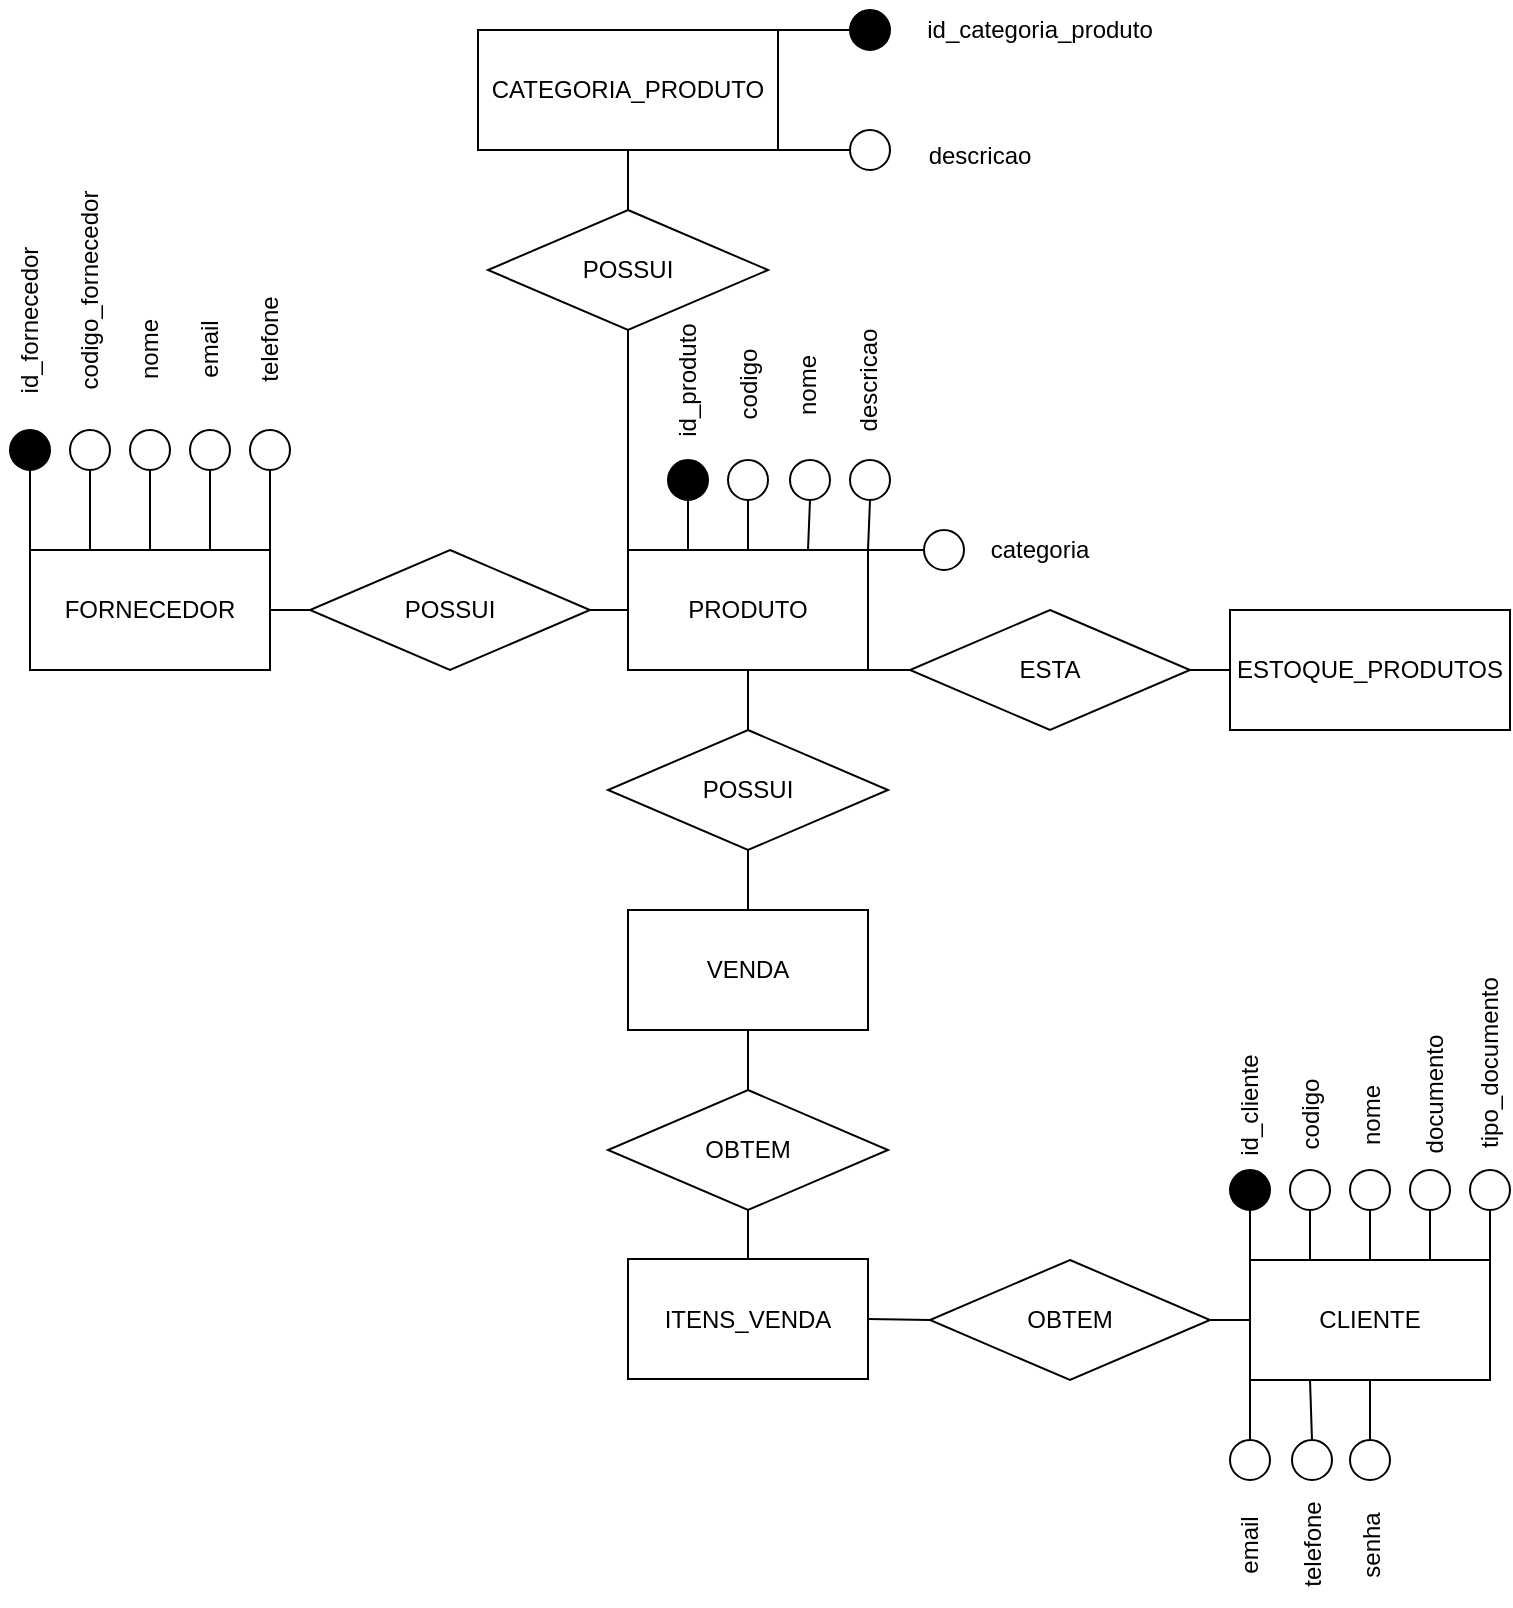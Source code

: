 <mxfile version="24.7.17">
  <diagram name="Página-1" id="qiO6tGmZQDndpgreDG9k">
    <mxGraphModel dx="1290" dy="557" grid="1" gridSize="10" guides="1" tooltips="1" connect="1" arrows="1" fold="1" page="1" pageScale="1" pageWidth="827" pageHeight="1169" math="0" shadow="0">
      <root>
        <mxCell id="0" />
        <mxCell id="1" parent="0" />
        <mxCell id="NQdcdel10DfEMZxih-fd-1" value="FORNECEDOR" style="rounded=0;whiteSpace=wrap;html=1;" vertex="1" parent="1">
          <mxGeometry x="40" y="395" width="120" height="60" as="geometry" />
        </mxCell>
        <mxCell id="NQdcdel10DfEMZxih-fd-3" value="PRODUTO" style="rounded=0;whiteSpace=wrap;html=1;" vertex="1" parent="1">
          <mxGeometry x="339" y="395" width="120" height="60" as="geometry" />
        </mxCell>
        <mxCell id="NQdcdel10DfEMZxih-fd-4" value="CLIENTE" style="rounded=0;whiteSpace=wrap;html=1;" vertex="1" parent="1">
          <mxGeometry x="650" y="750" width="120" height="60" as="geometry" />
        </mxCell>
        <mxCell id="NQdcdel10DfEMZxih-fd-5" value="VENDA" style="rounded=0;whiteSpace=wrap;html=1;" vertex="1" parent="1">
          <mxGeometry x="339" y="575" width="120" height="60" as="geometry" />
        </mxCell>
        <mxCell id="NQdcdel10DfEMZxih-fd-6" value="ITENS_VENDA" style="rounded=0;whiteSpace=wrap;html=1;" vertex="1" parent="1">
          <mxGeometry x="339" y="749.5" width="120" height="60" as="geometry" />
        </mxCell>
        <mxCell id="NQdcdel10DfEMZxih-fd-7" value="ESTOQUE_PRODUTOS" style="rounded=0;whiteSpace=wrap;html=1;" vertex="1" parent="1">
          <mxGeometry x="640" y="425" width="140" height="60" as="geometry" />
        </mxCell>
        <mxCell id="NQdcdel10DfEMZxih-fd-8" value="CATEGORIA_PRODUTO" style="rounded=0;whiteSpace=wrap;html=1;" vertex="1" parent="1">
          <mxGeometry x="264" y="135" width="150" height="60" as="geometry" />
        </mxCell>
        <mxCell id="NQdcdel10DfEMZxih-fd-9" value="POSSUI" style="rhombus;whiteSpace=wrap;html=1;" vertex="1" parent="1">
          <mxGeometry x="269" y="225" width="140" height="60" as="geometry" />
        </mxCell>
        <mxCell id="NQdcdel10DfEMZxih-fd-11" value="POSSUI" style="rhombus;whiteSpace=wrap;html=1;" vertex="1" parent="1">
          <mxGeometry x="180" y="395" width="140" height="60" as="geometry" />
        </mxCell>
        <mxCell id="NQdcdel10DfEMZxih-fd-12" value="OBTEM" style="rhombus;whiteSpace=wrap;html=1;" vertex="1" parent="1">
          <mxGeometry x="490" y="750" width="140" height="60" as="geometry" />
        </mxCell>
        <mxCell id="NQdcdel10DfEMZxih-fd-13" value="ESTA" style="rhombus;whiteSpace=wrap;html=1;" vertex="1" parent="1">
          <mxGeometry x="480" y="425" width="140" height="60" as="geometry" />
        </mxCell>
        <mxCell id="NQdcdel10DfEMZxih-fd-14" value="POSSUI" style="rhombus;whiteSpace=wrap;html=1;" vertex="1" parent="1">
          <mxGeometry x="329" y="485" width="140" height="60" as="geometry" />
        </mxCell>
        <mxCell id="NQdcdel10DfEMZxih-fd-15" value="OBTEM" style="rhombus;whiteSpace=wrap;html=1;" vertex="1" parent="1">
          <mxGeometry x="329" y="665" width="140" height="60" as="geometry" />
        </mxCell>
        <mxCell id="NQdcdel10DfEMZxih-fd-16" value="" style="endArrow=none;html=1;rounded=0;entryX=0.5;entryY=1;entryDx=0;entryDy=0;" edge="1" parent="1" target="NQdcdel10DfEMZxih-fd-8">
          <mxGeometry width="50" height="50" relative="1" as="geometry">
            <mxPoint x="339" y="225" as="sourcePoint" />
            <mxPoint x="380" y="355" as="targetPoint" />
          </mxGeometry>
        </mxCell>
        <mxCell id="NQdcdel10DfEMZxih-fd-19" value="" style="endArrow=none;html=1;rounded=0;entryX=0;entryY=0.5;entryDx=0;entryDy=0;exitX=1;exitY=0.5;exitDx=0;exitDy=0;" edge="1" parent="1" source="NQdcdel10DfEMZxih-fd-11" target="NQdcdel10DfEMZxih-fd-3">
          <mxGeometry width="50" height="50" relative="1" as="geometry">
            <mxPoint x="70" y="645" as="sourcePoint" />
            <mxPoint x="120" y="595" as="targetPoint" />
          </mxGeometry>
        </mxCell>
        <mxCell id="NQdcdel10DfEMZxih-fd-20" value="" style="endArrow=none;html=1;rounded=0;entryX=0;entryY=0.5;entryDx=0;entryDy=0;exitX=1;exitY=0.5;exitDx=0;exitDy=0;" edge="1" parent="1" source="NQdcdel10DfEMZxih-fd-1" target="NQdcdel10DfEMZxih-fd-11">
          <mxGeometry width="50" height="50" relative="1" as="geometry">
            <mxPoint x="140" y="565" as="sourcePoint" />
            <mxPoint x="190" y="515" as="targetPoint" />
          </mxGeometry>
        </mxCell>
        <mxCell id="NQdcdel10DfEMZxih-fd-21" value="" style="endArrow=none;html=1;rounded=0;entryX=0.5;entryY=1;entryDx=0;entryDy=0;exitX=0.5;exitY=0;exitDx=0;exitDy=0;" edge="1" parent="1" source="NQdcdel10DfEMZxih-fd-14" target="NQdcdel10DfEMZxih-fd-3">
          <mxGeometry width="50" height="50" relative="1" as="geometry">
            <mxPoint x="210" y="665" as="sourcePoint" />
            <mxPoint x="260" y="615" as="targetPoint" />
          </mxGeometry>
        </mxCell>
        <mxCell id="NQdcdel10DfEMZxih-fd-22" value="" style="endArrow=none;html=1;rounded=0;entryX=0.5;entryY=1;entryDx=0;entryDy=0;exitX=0.5;exitY=0;exitDx=0;exitDy=0;" edge="1" parent="1" source="NQdcdel10DfEMZxih-fd-5" target="NQdcdel10DfEMZxih-fd-14">
          <mxGeometry width="50" height="50" relative="1" as="geometry">
            <mxPoint x="120" y="635" as="sourcePoint" />
            <mxPoint x="170" y="585" as="targetPoint" />
          </mxGeometry>
        </mxCell>
        <mxCell id="NQdcdel10DfEMZxih-fd-23" value="" style="endArrow=none;html=1;rounded=0;entryX=0.5;entryY=1;entryDx=0;entryDy=0;exitX=0.5;exitY=0;exitDx=0;exitDy=0;" edge="1" parent="1" source="NQdcdel10DfEMZxih-fd-15" target="NQdcdel10DfEMZxih-fd-5">
          <mxGeometry width="50" height="50" relative="1" as="geometry">
            <mxPoint x="-30" y="655" as="sourcePoint" />
            <mxPoint x="20" y="605" as="targetPoint" />
          </mxGeometry>
        </mxCell>
        <mxCell id="NQdcdel10DfEMZxih-fd-24" value="" style="endArrow=none;html=1;rounded=0;entryX=0.5;entryY=1;entryDx=0;entryDy=0;exitX=0.5;exitY=0;exitDx=0;exitDy=0;" edge="1" parent="1" source="NQdcdel10DfEMZxih-fd-6" target="NQdcdel10DfEMZxih-fd-15">
          <mxGeometry width="50" height="50" relative="1" as="geometry">
            <mxPoint x="170" y="755" as="sourcePoint" />
            <mxPoint x="220" y="705" as="targetPoint" />
          </mxGeometry>
        </mxCell>
        <mxCell id="NQdcdel10DfEMZxih-fd-25" value="" style="endArrow=none;html=1;rounded=0;exitX=1;exitY=0.5;exitDx=0;exitDy=0;entryX=0;entryY=0.5;entryDx=0;entryDy=0;" edge="1" parent="1" source="NQdcdel10DfEMZxih-fd-6" target="NQdcdel10DfEMZxih-fd-12">
          <mxGeometry width="50" height="50" relative="1" as="geometry">
            <mxPoint x="570" y="665" as="sourcePoint" />
            <mxPoint x="620" y="615" as="targetPoint" />
          </mxGeometry>
        </mxCell>
        <mxCell id="NQdcdel10DfEMZxih-fd-26" value="" style="endArrow=none;html=1;rounded=0;exitX=1;exitY=0.5;exitDx=0;exitDy=0;entryX=0;entryY=0.5;entryDx=0;entryDy=0;" edge="1" parent="1" source="NQdcdel10DfEMZxih-fd-12" target="NQdcdel10DfEMZxih-fd-4">
          <mxGeometry width="50" height="50" relative="1" as="geometry">
            <mxPoint x="520" y="645" as="sourcePoint" />
            <mxPoint x="570" y="595" as="targetPoint" />
          </mxGeometry>
        </mxCell>
        <mxCell id="NQdcdel10DfEMZxih-fd-27" value="" style="endArrow=none;html=1;rounded=0;entryX=0;entryY=0.5;entryDx=0;entryDy=0;exitX=1;exitY=0.5;exitDx=0;exitDy=0;" edge="1" parent="1" source="NQdcdel10DfEMZxih-fd-13" target="NQdcdel10DfEMZxih-fd-7">
          <mxGeometry width="50" height="50" relative="1" as="geometry">
            <mxPoint x="680" y="705" as="sourcePoint" />
            <mxPoint x="730" y="655" as="targetPoint" />
          </mxGeometry>
        </mxCell>
        <mxCell id="NQdcdel10DfEMZxih-fd-29" value="" style="ellipse;BlackSpace=wrap;html=1;aspect=fixed;fillColor=#000000;" vertex="1" parent="1">
          <mxGeometry x="30" y="335" width="20" height="20" as="geometry" />
        </mxCell>
        <mxCell id="NQdcdel10DfEMZxih-fd-30" value="" style="endArrow=none;html=1;rounded=0;entryX=0.5;entryY=1;entryDx=0;entryDy=0;exitX=0;exitY=0;exitDx=0;exitDy=0;" edge="1" parent="1" source="NQdcdel10DfEMZxih-fd-1" target="NQdcdel10DfEMZxih-fd-29">
          <mxGeometry width="50" height="50" relative="1" as="geometry">
            <mxPoint x="-30" y="475" as="sourcePoint" />
            <mxPoint x="20" y="425" as="targetPoint" />
          </mxGeometry>
        </mxCell>
        <mxCell id="NQdcdel10DfEMZxih-fd-31" value="" style="ellipse;whiteSpace=wrap;html=1;aspect=fixed;" vertex="1" parent="1">
          <mxGeometry x="60" y="335" width="20" height="20" as="geometry" />
        </mxCell>
        <mxCell id="NQdcdel10DfEMZxih-fd-32" value="" style="endArrow=none;html=1;rounded=0;entryX=0.5;entryY=1;entryDx=0;entryDy=0;exitX=0.25;exitY=0;exitDx=0;exitDy=0;" edge="1" parent="1" source="NQdcdel10DfEMZxih-fd-1" target="NQdcdel10DfEMZxih-fd-31">
          <mxGeometry width="50" height="50" relative="1" as="geometry">
            <mxPoint y="605" as="sourcePoint" />
            <mxPoint x="50" y="555" as="targetPoint" />
          </mxGeometry>
        </mxCell>
        <mxCell id="NQdcdel10DfEMZxih-fd-33" value="" style="ellipse;whiteSpace=wrap;html=1;aspect=fixed;" vertex="1" parent="1">
          <mxGeometry x="90" y="335" width="20" height="20" as="geometry" />
        </mxCell>
        <mxCell id="NQdcdel10DfEMZxih-fd-34" value="" style="endArrow=none;html=1;rounded=0;entryX=0.5;entryY=1;entryDx=0;entryDy=0;exitX=0.5;exitY=0;exitDx=0;exitDy=0;" edge="1" parent="1" source="NQdcdel10DfEMZxih-fd-1" target="NQdcdel10DfEMZxih-fd-33">
          <mxGeometry width="50" height="50" relative="1" as="geometry">
            <mxPoint x="110" y="665" as="sourcePoint" />
            <mxPoint x="160" y="615" as="targetPoint" />
          </mxGeometry>
        </mxCell>
        <mxCell id="NQdcdel10DfEMZxih-fd-35" value="" style="ellipse;whiteSpace=wrap;html=1;aspect=fixed;" vertex="1" parent="1">
          <mxGeometry x="120" y="335" width="20" height="20" as="geometry" />
        </mxCell>
        <mxCell id="NQdcdel10DfEMZxih-fd-36" value="" style="endArrow=none;html=1;rounded=0;entryX=0.5;entryY=1;entryDx=0;entryDy=0;exitX=0.75;exitY=0;exitDx=0;exitDy=0;" edge="1" parent="1" source="NQdcdel10DfEMZxih-fd-1" target="NQdcdel10DfEMZxih-fd-35">
          <mxGeometry width="50" height="50" relative="1" as="geometry">
            <mxPoint y="605" as="sourcePoint" />
            <mxPoint x="50" y="555" as="targetPoint" />
          </mxGeometry>
        </mxCell>
        <mxCell id="NQdcdel10DfEMZxih-fd-37" value="" style="ellipse;whiteSpace=wrap;html=1;aspect=fixed;" vertex="1" parent="1">
          <mxGeometry x="150" y="335" width="20" height="20" as="geometry" />
        </mxCell>
        <mxCell id="NQdcdel10DfEMZxih-fd-38" value="" style="endArrow=none;html=1;rounded=0;entryX=0.5;entryY=1;entryDx=0;entryDy=0;exitX=1;exitY=0;exitDx=0;exitDy=0;" edge="1" parent="1" source="NQdcdel10DfEMZxih-fd-1" target="NQdcdel10DfEMZxih-fd-37">
          <mxGeometry width="50" height="50" relative="1" as="geometry">
            <mxPoint x="230" y="555" as="sourcePoint" />
            <mxPoint x="280" y="505" as="targetPoint" />
          </mxGeometry>
        </mxCell>
        <mxCell id="NQdcdel10DfEMZxih-fd-39" value="id_fornecedor" style="text;html=1;align=center;verticalAlign=middle;whiteSpace=wrap;rounded=0;rotation=-90;" vertex="1" parent="1">
          <mxGeometry y="265" width="80" height="30" as="geometry" />
        </mxCell>
        <mxCell id="NQdcdel10DfEMZxih-fd-40" value="codigo_fornecedor" style="text;html=1;align=center;verticalAlign=middle;whiteSpace=wrap;rounded=0;rotation=-90;" vertex="1" parent="1">
          <mxGeometry x="15" y="250" width="110" height="30" as="geometry" />
        </mxCell>
        <mxCell id="NQdcdel10DfEMZxih-fd-41" value="nome" style="text;html=1;align=center;verticalAlign=middle;whiteSpace=wrap;rounded=0;rotation=-90;" vertex="1" parent="1">
          <mxGeometry x="72.5" y="280" width="55" height="30" as="geometry" />
        </mxCell>
        <mxCell id="NQdcdel10DfEMZxih-fd-42" value="email" style="text;html=1;align=center;verticalAlign=middle;whiteSpace=wrap;rounded=0;rotation=-90;" vertex="1" parent="1">
          <mxGeometry x="102.5" y="280" width="55" height="30" as="geometry" />
        </mxCell>
        <mxCell id="NQdcdel10DfEMZxih-fd-43" value="telefone" style="text;html=1;align=center;verticalAlign=middle;whiteSpace=wrap;rounded=0;rotation=-90;" vertex="1" parent="1">
          <mxGeometry x="132.5" y="275" width="55" height="30" as="geometry" />
        </mxCell>
        <mxCell id="NQdcdel10DfEMZxih-fd-44" value="" style="ellipse;BlackSpace=wrap;html=1;aspect=fixed;fillColor=#000000;" vertex="1" parent="1">
          <mxGeometry x="450" y="125" width="20" height="20" as="geometry" />
        </mxCell>
        <mxCell id="NQdcdel10DfEMZxih-fd-45" value="" style="ellipse;whiteSpace=wrap;html=1;aspect=fixed;" vertex="1" parent="1">
          <mxGeometry x="450" y="185" width="20" height="20" as="geometry" />
        </mxCell>
        <mxCell id="NQdcdel10DfEMZxih-fd-46" value="" style="endArrow=none;html=1;rounded=0;exitX=0;exitY=0.5;exitDx=0;exitDy=0;entryX=1;entryY=0;entryDx=0;entryDy=0;" edge="1" parent="1" source="NQdcdel10DfEMZxih-fd-44" target="NQdcdel10DfEMZxih-fd-8">
          <mxGeometry width="50" height="50" relative="1" as="geometry">
            <mxPoint x="450" y="135" as="sourcePoint" />
            <mxPoint x="620" y="175" as="targetPoint" />
          </mxGeometry>
        </mxCell>
        <mxCell id="NQdcdel10DfEMZxih-fd-47" value="" style="endArrow=none;html=1;rounded=0;exitX=1;exitY=1;exitDx=0;exitDy=0;entryX=0;entryY=0.5;entryDx=0;entryDy=0;" edge="1" parent="1" source="NQdcdel10DfEMZxih-fd-8" target="NQdcdel10DfEMZxih-fd-45">
          <mxGeometry width="50" height="50" relative="1" as="geometry">
            <mxPoint x="540" y="255" as="sourcePoint" />
            <mxPoint x="590" y="205" as="targetPoint" />
          </mxGeometry>
        </mxCell>
        <mxCell id="NQdcdel10DfEMZxih-fd-48" value="id_categoria_produto" style="text;html=1;align=center;verticalAlign=middle;whiteSpace=wrap;rounded=0;" vertex="1" parent="1">
          <mxGeometry x="480" y="120" width="130" height="30" as="geometry" />
        </mxCell>
        <mxCell id="NQdcdel10DfEMZxih-fd-49" value="descricao" style="text;html=1;align=center;verticalAlign=middle;whiteSpace=wrap;rounded=0;" vertex="1" parent="1">
          <mxGeometry x="470" y="185" width="90" height="25" as="geometry" />
        </mxCell>
        <mxCell id="NQdcdel10DfEMZxih-fd-50" value="" style="endArrow=none;html=1;rounded=0;entryX=0.5;entryY=1;entryDx=0;entryDy=0;exitX=0;exitY=0;exitDx=0;exitDy=0;" edge="1" parent="1" source="NQdcdel10DfEMZxih-fd-3" target="NQdcdel10DfEMZxih-fd-9">
          <mxGeometry width="50" height="50" relative="1" as="geometry">
            <mxPoint x="140" y="685" as="sourcePoint" />
            <mxPoint x="340" y="375" as="targetPoint" />
          </mxGeometry>
        </mxCell>
        <mxCell id="NQdcdel10DfEMZxih-fd-52" value="" style="ellipse;BlackSpace=wrap;html=1;aspect=fixed;fillColor=#000000;" vertex="1" parent="1">
          <mxGeometry x="359" y="350" width="20" height="20" as="geometry" />
        </mxCell>
        <mxCell id="NQdcdel10DfEMZxih-fd-53" value="" style="endArrow=none;html=1;rounded=0;entryX=0.5;entryY=1;entryDx=0;entryDy=0;exitX=0.25;exitY=0;exitDx=0;exitDy=0;" edge="1" parent="1" source="NQdcdel10DfEMZxih-fd-3" target="NQdcdel10DfEMZxih-fd-52">
          <mxGeometry width="50" height="50" relative="1" as="geometry">
            <mxPoint x="40" y="550" as="sourcePoint" />
            <mxPoint x="90" y="500" as="targetPoint" />
          </mxGeometry>
        </mxCell>
        <mxCell id="NQdcdel10DfEMZxih-fd-56" value="" style="ellipse;whiteSpace=wrap;html=1;aspect=fixed;" vertex="1" parent="1">
          <mxGeometry x="389" y="350" width="20" height="20" as="geometry" />
        </mxCell>
        <mxCell id="NQdcdel10DfEMZxih-fd-57" value="" style="endArrow=none;html=1;rounded=0;entryX=0.5;entryY=1;entryDx=0;entryDy=0;exitX=0.5;exitY=0;exitDx=0;exitDy=0;" edge="1" parent="1" source="NQdcdel10DfEMZxih-fd-3" target="NQdcdel10DfEMZxih-fd-56">
          <mxGeometry width="50" height="50" relative="1" as="geometry">
            <mxPoint x="110" y="640" as="sourcePoint" />
            <mxPoint x="160" y="590" as="targetPoint" />
          </mxGeometry>
        </mxCell>
        <mxCell id="NQdcdel10DfEMZxih-fd-58" value="" style="ellipse;whiteSpace=wrap;html=1;aspect=fixed;" vertex="1" parent="1">
          <mxGeometry x="420" y="350" width="20" height="20" as="geometry" />
        </mxCell>
        <mxCell id="NQdcdel10DfEMZxih-fd-59" value="" style="endArrow=none;html=1;rounded=0;entryX=0.5;entryY=1;entryDx=0;entryDy=0;exitX=0.75;exitY=0;exitDx=0;exitDy=0;" edge="1" parent="1" source="NQdcdel10DfEMZxih-fd-3" target="NQdcdel10DfEMZxih-fd-58">
          <mxGeometry width="50" height="50" relative="1" as="geometry">
            <mxPoint x="260" y="580" as="sourcePoint" />
            <mxPoint x="310" y="530" as="targetPoint" />
          </mxGeometry>
        </mxCell>
        <mxCell id="NQdcdel10DfEMZxih-fd-60" value="" style="ellipse;whiteSpace=wrap;html=1;aspect=fixed;" vertex="1" parent="1">
          <mxGeometry x="450" y="350" width="20" height="20" as="geometry" />
        </mxCell>
        <mxCell id="NQdcdel10DfEMZxih-fd-61" value="" style="endArrow=none;html=1;rounded=0;entryX=0.5;entryY=1;entryDx=0;entryDy=0;exitX=1;exitY=0;exitDx=0;exitDy=0;" edge="1" parent="1" source="NQdcdel10DfEMZxih-fd-3" target="NQdcdel10DfEMZxih-fd-60">
          <mxGeometry width="50" height="50" relative="1" as="geometry">
            <mxPoint x="80" y="560" as="sourcePoint" />
            <mxPoint x="130" y="510" as="targetPoint" />
          </mxGeometry>
        </mxCell>
        <mxCell id="NQdcdel10DfEMZxih-fd-62" value="id_produto" style="text;html=1;align=center;verticalAlign=middle;whiteSpace=wrap;rounded=0;rotation=-90;" vertex="1" parent="1">
          <mxGeometry x="329" y="295" width="80" height="30" as="geometry" />
        </mxCell>
        <mxCell id="NQdcdel10DfEMZxih-fd-63" value="codigo" style="text;html=1;align=center;verticalAlign=middle;whiteSpace=wrap;rounded=0;rotation=-90;" vertex="1" parent="1">
          <mxGeometry x="368.5" y="300" width="61" height="25" as="geometry" />
        </mxCell>
        <mxCell id="NQdcdel10DfEMZxih-fd-64" value="nome" style="text;html=1;align=center;verticalAlign=middle;whiteSpace=wrap;rounded=0;rotation=-90;" vertex="1" parent="1">
          <mxGeometry x="398" y="300" width="61" height="25" as="geometry" />
        </mxCell>
        <mxCell id="NQdcdel10DfEMZxih-fd-65" value="descricao" style="text;html=1;align=center;verticalAlign=middle;whiteSpace=wrap;rounded=0;rotation=-90;" vertex="1" parent="1">
          <mxGeometry x="429" y="297.5" width="61" height="25" as="geometry" />
        </mxCell>
        <mxCell id="NQdcdel10DfEMZxih-fd-66" value="" style="endArrow=none;html=1;rounded=0;entryX=0;entryY=0.5;entryDx=0;entryDy=0;exitX=1;exitY=1;exitDx=0;exitDy=0;" edge="1" parent="1" source="NQdcdel10DfEMZxih-fd-3" target="NQdcdel10DfEMZxih-fd-13">
          <mxGeometry width="50" height="50" relative="1" as="geometry">
            <mxPoint x="459" y="458" as="sourcePoint" />
            <mxPoint x="870" y="593" as="targetPoint" />
          </mxGeometry>
        </mxCell>
        <mxCell id="NQdcdel10DfEMZxih-fd-67" value="" style="ellipse;whiteSpace=wrap;html=1;aspect=fixed;" vertex="1" parent="1">
          <mxGeometry x="487" y="385" width="20" height="20" as="geometry" />
        </mxCell>
        <mxCell id="NQdcdel10DfEMZxih-fd-68" value="" style="endArrow=none;html=1;rounded=0;entryX=0;entryY=0.5;entryDx=0;entryDy=0;exitX=1;exitY=0;exitDx=0;exitDy=0;" edge="1" parent="1" source="NQdcdel10DfEMZxih-fd-3" target="NQdcdel10DfEMZxih-fd-67">
          <mxGeometry width="50" height="50" relative="1" as="geometry">
            <mxPoint x="-20" y="550" as="sourcePoint" />
            <mxPoint x="30" y="500" as="targetPoint" />
          </mxGeometry>
        </mxCell>
        <mxCell id="NQdcdel10DfEMZxih-fd-69" value="categoria" style="text;html=1;align=center;verticalAlign=middle;whiteSpace=wrap;rounded=0;" vertex="1" parent="1">
          <mxGeometry x="500" y="382.5" width="90" height="25" as="geometry" />
        </mxCell>
        <mxCell id="NQdcdel10DfEMZxih-fd-70" value="" style="ellipse;BlackSpace=wrap;html=1;aspect=fixed;fillColor=#000000;" vertex="1" parent="1">
          <mxGeometry x="640" y="705" width="20" height="20" as="geometry" />
        </mxCell>
        <mxCell id="NQdcdel10DfEMZxih-fd-71" value="" style="ellipse;whiteSpace=wrap;html=1;aspect=fixed;" vertex="1" parent="1">
          <mxGeometry x="670" y="705" width="20" height="20" as="geometry" />
        </mxCell>
        <mxCell id="NQdcdel10DfEMZxih-fd-72" value="id_cliente" style="text;html=1;align=center;verticalAlign=middle;whiteSpace=wrap;rounded=0;rotation=-90;" vertex="1" parent="1">
          <mxGeometry x="619" y="660" width="61" height="25" as="geometry" />
        </mxCell>
        <mxCell id="NQdcdel10DfEMZxih-fd-73" value="" style="endArrow=none;html=1;rounded=0;exitX=0;exitY=0;exitDx=0;exitDy=0;entryX=0.5;entryY=1;entryDx=0;entryDy=0;" edge="1" parent="1" source="NQdcdel10DfEMZxih-fd-4" target="NQdcdel10DfEMZxih-fd-70">
          <mxGeometry width="50" height="50" relative="1" as="geometry">
            <mxPoint x="850" y="620" as="sourcePoint" />
            <mxPoint x="900" y="570" as="targetPoint" />
          </mxGeometry>
        </mxCell>
        <mxCell id="NQdcdel10DfEMZxih-fd-74" value="" style="endArrow=none;html=1;rounded=0;entryX=0.5;entryY=1;entryDx=0;entryDy=0;exitX=0.25;exitY=0;exitDx=0;exitDy=0;" edge="1" parent="1" source="NQdcdel10DfEMZxih-fd-4" target="NQdcdel10DfEMZxih-fd-71">
          <mxGeometry width="50" height="50" relative="1" as="geometry">
            <mxPoint x="560" y="680" as="sourcePoint" />
            <mxPoint x="610" y="630" as="targetPoint" />
          </mxGeometry>
        </mxCell>
        <mxCell id="NQdcdel10DfEMZxih-fd-75" value="codigo" style="text;html=1;align=center;verticalAlign=middle;whiteSpace=wrap;rounded=0;rotation=-90;" vertex="1" parent="1">
          <mxGeometry x="649.5" y="665" width="61" height="25" as="geometry" />
        </mxCell>
        <mxCell id="NQdcdel10DfEMZxih-fd-76" value="" style="ellipse;whiteSpace=wrap;html=1;aspect=fixed;" vertex="1" parent="1">
          <mxGeometry x="700" y="705" width="20" height="20" as="geometry" />
        </mxCell>
        <mxCell id="NQdcdel10DfEMZxih-fd-77" value="" style="endArrow=none;html=1;rounded=0;entryX=0.5;entryY=1;entryDx=0;entryDy=0;exitX=0.5;exitY=0;exitDx=0;exitDy=0;" edge="1" parent="1" source="NQdcdel10DfEMZxih-fd-4" target="NQdcdel10DfEMZxih-fd-76">
          <mxGeometry width="50" height="50" relative="1" as="geometry">
            <mxPoint x="90" y="770" as="sourcePoint" />
            <mxPoint x="140" y="720" as="targetPoint" />
          </mxGeometry>
        </mxCell>
        <mxCell id="NQdcdel10DfEMZxih-fd-78" value="" style="ellipse;whiteSpace=wrap;html=1;aspect=fixed;" vertex="1" parent="1">
          <mxGeometry x="730" y="705" width="20" height="20" as="geometry" />
        </mxCell>
        <mxCell id="NQdcdel10DfEMZxih-fd-79" value="" style="endArrow=none;html=1;rounded=0;entryX=0.5;entryY=1;entryDx=0;entryDy=0;exitX=0.75;exitY=0;exitDx=0;exitDy=0;" edge="1" parent="1" source="NQdcdel10DfEMZxih-fd-4" target="NQdcdel10DfEMZxih-fd-78">
          <mxGeometry width="50" height="50" relative="1" as="geometry">
            <mxPoint x="830" y="800" as="sourcePoint" />
            <mxPoint x="880" y="750" as="targetPoint" />
          </mxGeometry>
        </mxCell>
        <mxCell id="NQdcdel10DfEMZxih-fd-80" value="" style="ellipse;whiteSpace=wrap;html=1;aspect=fixed;" vertex="1" parent="1">
          <mxGeometry x="760" y="705" width="20" height="20" as="geometry" />
        </mxCell>
        <mxCell id="NQdcdel10DfEMZxih-fd-81" value="" style="endArrow=none;html=1;rounded=0;entryX=0.5;entryY=1;entryDx=0;entryDy=0;exitX=1;exitY=0;exitDx=0;exitDy=0;" edge="1" parent="1" source="NQdcdel10DfEMZxih-fd-4" target="NQdcdel10DfEMZxih-fd-80">
          <mxGeometry width="50" height="50" relative="1" as="geometry">
            <mxPoint x="380" y="580" as="sourcePoint" />
            <mxPoint x="430" y="530" as="targetPoint" />
          </mxGeometry>
        </mxCell>
        <mxCell id="NQdcdel10DfEMZxih-fd-82" value="" style="ellipse;whiteSpace=wrap;html=1;aspect=fixed;" vertex="1" parent="1">
          <mxGeometry x="640" y="840" width="20" height="20" as="geometry" />
        </mxCell>
        <mxCell id="NQdcdel10DfEMZxih-fd-83" value="" style="ellipse;whiteSpace=wrap;html=1;aspect=fixed;" vertex="1" parent="1">
          <mxGeometry x="671" y="840" width="20" height="20" as="geometry" />
        </mxCell>
        <mxCell id="NQdcdel10DfEMZxih-fd-84" value="" style="endArrow=none;html=1;rounded=0;entryX=0;entryY=1;entryDx=0;entryDy=0;exitX=0.5;exitY=0;exitDx=0;exitDy=0;" edge="1" parent="1" source="NQdcdel10DfEMZxih-fd-82" target="NQdcdel10DfEMZxih-fd-4">
          <mxGeometry width="50" height="50" relative="1" as="geometry">
            <mxPoint x="380" y="670" as="sourcePoint" />
            <mxPoint x="430" y="620" as="targetPoint" />
          </mxGeometry>
        </mxCell>
        <mxCell id="NQdcdel10DfEMZxih-fd-85" value="" style="endArrow=none;html=1;rounded=0;entryX=0.25;entryY=1;entryDx=0;entryDy=0;exitX=0.5;exitY=0;exitDx=0;exitDy=0;" edge="1" parent="1" source="NQdcdel10DfEMZxih-fd-83" target="NQdcdel10DfEMZxih-fd-4">
          <mxGeometry width="50" height="50" relative="1" as="geometry">
            <mxPoint x="380" y="670" as="sourcePoint" />
            <mxPoint x="690" y="820" as="targetPoint" />
          </mxGeometry>
        </mxCell>
        <mxCell id="NQdcdel10DfEMZxih-fd-86" value="nome" style="text;html=1;align=center;verticalAlign=middle;whiteSpace=wrap;rounded=0;rotation=-90;" vertex="1" parent="1">
          <mxGeometry x="680" y="665" width="61" height="25" as="geometry" />
        </mxCell>
        <mxCell id="NQdcdel10DfEMZxih-fd-87" value="documento" style="text;html=1;align=center;verticalAlign=middle;whiteSpace=wrap;rounded=0;rotation=-90;" vertex="1" parent="1">
          <mxGeometry x="701.5" y="657.5" width="81" height="20" as="geometry" />
        </mxCell>
        <mxCell id="NQdcdel10DfEMZxih-fd-88" value="tipo_documento" style="text;html=1;align=center;verticalAlign=middle;whiteSpace=wrap;rounded=0;rotation=-90;" vertex="1" parent="1">
          <mxGeometry x="720" y="642.5" width="100" height="17.5" as="geometry" />
        </mxCell>
        <mxCell id="NQdcdel10DfEMZxih-fd-89" value="email" style="text;html=1;align=center;verticalAlign=middle;whiteSpace=wrap;rounded=0;rotation=-90;" vertex="1" parent="1">
          <mxGeometry x="619" y="880" width="61" height="25" as="geometry" />
        </mxCell>
        <mxCell id="NQdcdel10DfEMZxih-fd-90" value="telefone" style="text;html=1;align=center;verticalAlign=middle;whiteSpace=wrap;rounded=0;rotation=-90;" vertex="1" parent="1">
          <mxGeometry x="650.5" y="880" width="61" height="25" as="geometry" />
        </mxCell>
        <mxCell id="NQdcdel10DfEMZxih-fd-91" value="" style="ellipse;whiteSpace=wrap;html=1;aspect=fixed;" vertex="1" parent="1">
          <mxGeometry x="700" y="840" width="20" height="20" as="geometry" />
        </mxCell>
        <mxCell id="NQdcdel10DfEMZxih-fd-92" value="" style="endArrow=none;html=1;rounded=0;entryX=0.5;entryY=1;entryDx=0;entryDy=0;exitX=0.5;exitY=0;exitDx=0;exitDy=0;" edge="1" parent="1" source="NQdcdel10DfEMZxih-fd-91" target="NQdcdel10DfEMZxih-fd-4">
          <mxGeometry width="50" height="50" relative="1" as="geometry">
            <mxPoint x="720" y="1150" as="sourcePoint" />
            <mxPoint x="770" y="1100" as="targetPoint" />
          </mxGeometry>
        </mxCell>
        <mxCell id="NQdcdel10DfEMZxih-fd-93" value="senha" style="text;html=1;align=center;verticalAlign=middle;whiteSpace=wrap;rounded=0;rotation=-90;" vertex="1" parent="1">
          <mxGeometry x="680" y="880" width="61" height="25" as="geometry" />
        </mxCell>
      </root>
    </mxGraphModel>
  </diagram>
</mxfile>
